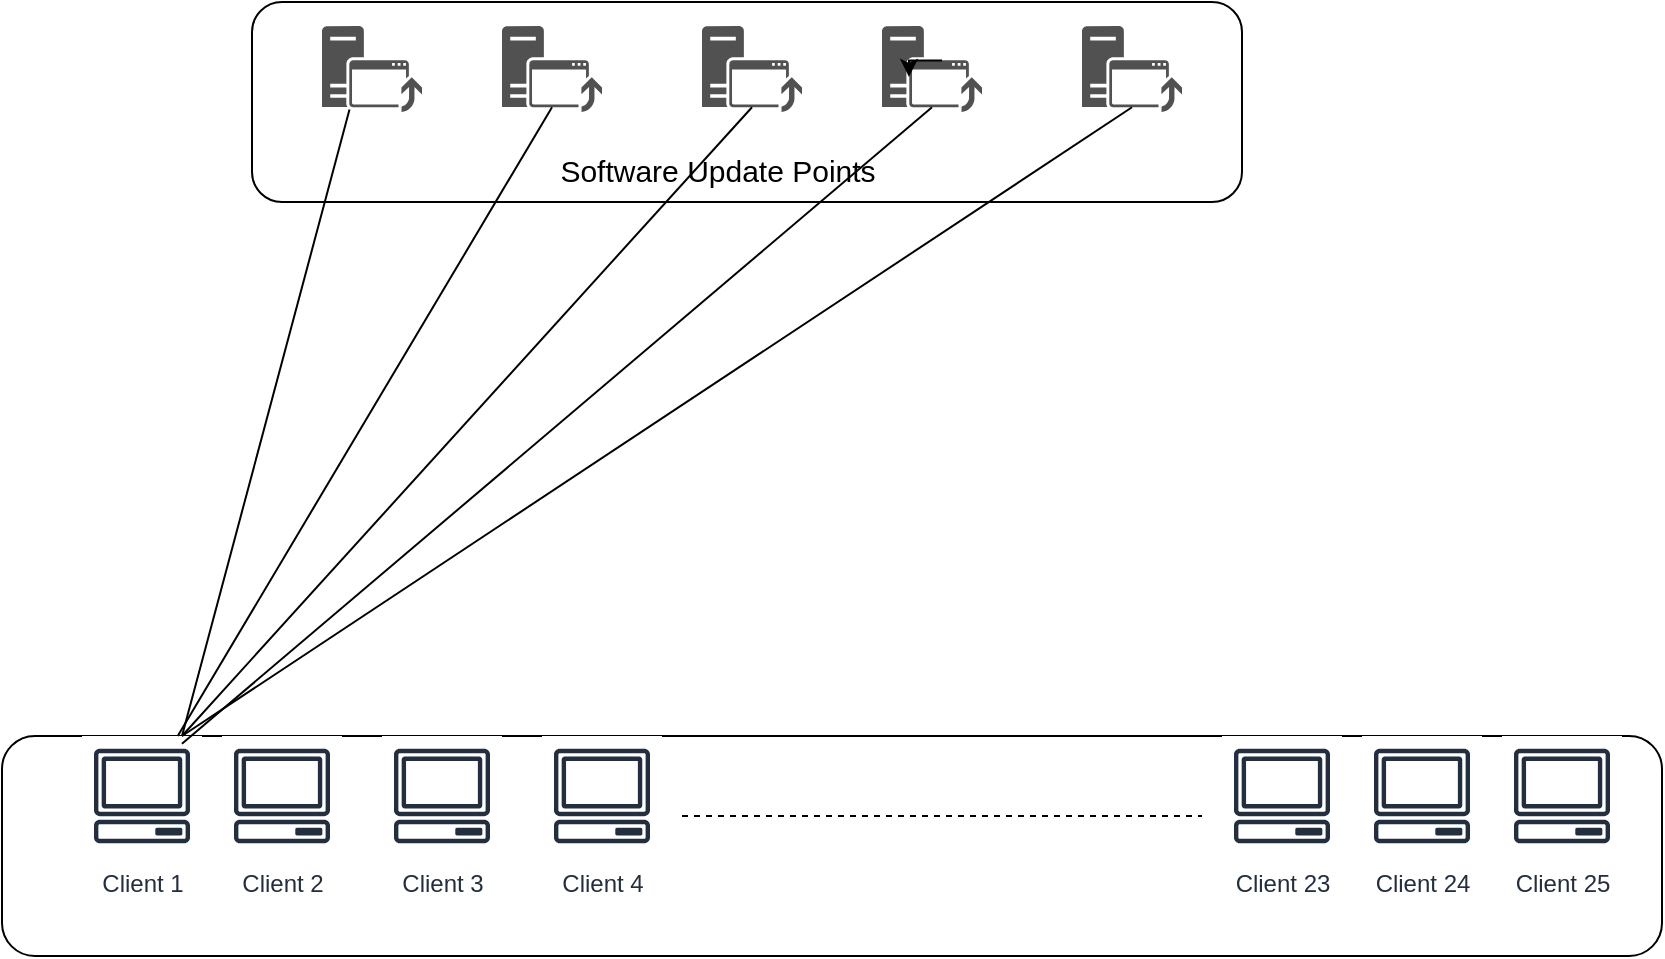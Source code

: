 <mxfile version="14.6.11" type="github">
  <diagram name="Page-1" id="822b0af5-4adb-64df-f703-e8dfc1f81529">
    <mxGraphModel dx="1384" dy="736" grid="1" gridSize="10" guides="1" tooltips="1" connect="1" arrows="1" fold="1" page="1" pageScale="1" pageWidth="1100" pageHeight="850" background="#ffffff" math="0" shadow="0">
      <root>
        <mxCell id="0" />
        <mxCell id="1" parent="0" />
        <mxCell id="jQDINDvvrDZbcHtMQMTa-16" value="" style="rounded=1;whiteSpace=wrap;html=1;" vertex="1" parent="1">
          <mxGeometry x="230" y="490" width="830" height="110" as="geometry" />
        </mxCell>
        <mxCell id="jQDINDvvrDZbcHtMQMTa-7" value="" style="rounded=1;whiteSpace=wrap;html=1;" vertex="1" parent="1">
          <mxGeometry x="355" y="123" width="495" height="100" as="geometry" />
        </mxCell>
        <mxCell id="jQDINDvvrDZbcHtMQMTa-1" value="" style="pointerEvents=1;shadow=0;dashed=0;html=1;strokeColor=none;labelPosition=center;verticalLabelPosition=bottom;verticalAlign=top;align=center;fillColor=#515151;shape=mxgraph.mscae.system_center.software_update_point" vertex="1" parent="1">
          <mxGeometry x="390" y="135" width="50" height="43" as="geometry" />
        </mxCell>
        <mxCell id="jQDINDvvrDZbcHtMQMTa-2" value="" style="pointerEvents=1;shadow=0;dashed=0;html=1;strokeColor=none;labelPosition=center;verticalLabelPosition=bottom;verticalAlign=top;align=center;fillColor=#515151;shape=mxgraph.mscae.system_center.software_update_point" vertex="1" parent="1">
          <mxGeometry x="580" y="135" width="50" height="43" as="geometry" />
        </mxCell>
        <mxCell id="jQDINDvvrDZbcHtMQMTa-3" value="" style="pointerEvents=1;shadow=0;dashed=0;html=1;strokeColor=none;labelPosition=center;verticalLabelPosition=bottom;verticalAlign=top;align=center;fillColor=#515151;shape=mxgraph.mscae.system_center.software_update_point" vertex="1" parent="1">
          <mxGeometry x="480" y="135" width="50" height="43" as="geometry" />
        </mxCell>
        <mxCell id="jQDINDvvrDZbcHtMQMTa-4" value="" style="pointerEvents=1;shadow=0;dashed=0;html=1;strokeColor=none;labelPosition=center;verticalLabelPosition=bottom;verticalAlign=top;align=center;fillColor=#515151;shape=mxgraph.mscae.system_center.software_update_point" vertex="1" parent="1">
          <mxGeometry x="670" y="135" width="50" height="43" as="geometry" />
        </mxCell>
        <mxCell id="jQDINDvvrDZbcHtMQMTa-5" value="" style="pointerEvents=1;shadow=0;dashed=0;html=1;strokeColor=none;labelPosition=center;verticalLabelPosition=bottom;verticalAlign=top;align=center;fillColor=#515151;shape=mxgraph.mscae.system_center.software_update_point" vertex="1" parent="1">
          <mxGeometry x="770" y="135" width="50" height="43" as="geometry" />
        </mxCell>
        <mxCell id="jQDINDvvrDZbcHtMQMTa-6" style="edgeStyle=orthogonalEdgeStyle;rounded=0;orthogonalLoop=1;jettySize=auto;html=1;exitX=0.6;exitY=0.4;exitDx=0;exitDy=0;exitPerimeter=0;entryX=0.269;entryY=0.592;entryDx=0;entryDy=0;entryPerimeter=0;" edge="1" parent="1" source="jQDINDvvrDZbcHtMQMTa-4" target="jQDINDvvrDZbcHtMQMTa-4">
          <mxGeometry relative="1" as="geometry" />
        </mxCell>
        <mxCell id="jQDINDvvrDZbcHtMQMTa-8" value="&lt;font style=&quot;font-size: 15px&quot;&gt;Software Update Points&lt;/font&gt;" style="text;html=1;strokeColor=none;fillColor=none;align=center;verticalAlign=middle;whiteSpace=wrap;rounded=0;" vertex="1" parent="1">
          <mxGeometry x="483" y="197" width="210" height="20" as="geometry" />
        </mxCell>
        <mxCell id="jQDINDvvrDZbcHtMQMTa-9" value="Client 2" style="outlineConnect=0;fontColor=#232F3E;gradientColor=none;strokeColor=#232F3E;fillColor=#ffffff;dashed=0;verticalLabelPosition=bottom;verticalAlign=top;align=center;html=1;fontSize=12;fontStyle=0;aspect=fixed;shape=mxgraph.aws4.resourceIcon;resIcon=mxgraph.aws4.client;" vertex="1" parent="1">
          <mxGeometry x="340" y="490" width="60" height="60" as="geometry" />
        </mxCell>
        <mxCell id="jQDINDvvrDZbcHtMQMTa-10" value="Client 1" style="outlineConnect=0;fontColor=#232F3E;gradientColor=none;strokeColor=#232F3E;fillColor=#ffffff;dashed=0;verticalLabelPosition=bottom;verticalAlign=top;align=center;html=1;fontSize=12;fontStyle=0;aspect=fixed;shape=mxgraph.aws4.resourceIcon;resIcon=mxgraph.aws4.client;" vertex="1" parent="1">
          <mxGeometry x="270" y="490" width="60" height="60" as="geometry" />
        </mxCell>
        <mxCell id="jQDINDvvrDZbcHtMQMTa-11" value="Client 25" style="outlineConnect=0;fontColor=#232F3E;gradientColor=none;strokeColor=#232F3E;fillColor=#ffffff;dashed=0;verticalLabelPosition=bottom;verticalAlign=top;align=center;html=1;fontSize=12;fontStyle=0;aspect=fixed;shape=mxgraph.aws4.resourceIcon;resIcon=mxgraph.aws4.client;" vertex="1" parent="1">
          <mxGeometry x="980" y="490" width="60" height="60" as="geometry" />
        </mxCell>
        <mxCell id="jQDINDvvrDZbcHtMQMTa-12" value="Client 24" style="outlineConnect=0;fontColor=#232F3E;gradientColor=none;strokeColor=#232F3E;fillColor=#ffffff;dashed=0;verticalLabelPosition=bottom;verticalAlign=top;align=center;html=1;fontSize=12;fontStyle=0;aspect=fixed;shape=mxgraph.aws4.resourceIcon;resIcon=mxgraph.aws4.client;" vertex="1" parent="1">
          <mxGeometry x="910" y="490" width="60" height="60" as="geometry" />
        </mxCell>
        <mxCell id="jQDINDvvrDZbcHtMQMTa-13" value="Client 23" style="outlineConnect=0;fontColor=#232F3E;gradientColor=none;strokeColor=#232F3E;fillColor=#ffffff;dashed=0;verticalLabelPosition=bottom;verticalAlign=top;align=center;html=1;fontSize=12;fontStyle=0;aspect=fixed;shape=mxgraph.aws4.resourceIcon;resIcon=mxgraph.aws4.client;" vertex="1" parent="1">
          <mxGeometry x="840" y="490" width="60" height="60" as="geometry" />
        </mxCell>
        <mxCell id="jQDINDvvrDZbcHtMQMTa-14" value="Client 4" style="outlineConnect=0;fontColor=#232F3E;gradientColor=none;strokeColor=#232F3E;fillColor=#ffffff;dashed=0;verticalLabelPosition=bottom;verticalAlign=top;align=center;html=1;fontSize=12;fontStyle=0;aspect=fixed;shape=mxgraph.aws4.resourceIcon;resIcon=mxgraph.aws4.client;" vertex="1" parent="1">
          <mxGeometry x="500" y="490" width="60" height="60" as="geometry" />
        </mxCell>
        <mxCell id="jQDINDvvrDZbcHtMQMTa-15" value="Client 3" style="outlineConnect=0;fontColor=#232F3E;gradientColor=none;strokeColor=#232F3E;fillColor=#ffffff;dashed=0;verticalLabelPosition=bottom;verticalAlign=top;align=center;html=1;fontSize=12;fontStyle=0;aspect=fixed;shape=mxgraph.aws4.resourceIcon;resIcon=mxgraph.aws4.client;" vertex="1" parent="1">
          <mxGeometry x="420" y="490" width="60" height="60" as="geometry" />
        </mxCell>
        <mxCell id="jQDINDvvrDZbcHtMQMTa-23" value="" style="endArrow=none;dashed=1;html=1;" edge="1" parent="1">
          <mxGeometry width="50" height="50" relative="1" as="geometry">
            <mxPoint x="570" y="530" as="sourcePoint" />
            <mxPoint x="830" y="530" as="targetPoint" />
          </mxGeometry>
        </mxCell>
        <mxCell id="jQDINDvvrDZbcHtMQMTa-25" value="" style="endArrow=none;html=1;entryX=0.275;entryY=0.972;entryDx=0;entryDy=0;entryPerimeter=0;" edge="1" parent="1" target="jQDINDvvrDZbcHtMQMTa-1">
          <mxGeometry width="50" height="50" relative="1" as="geometry">
            <mxPoint x="320" y="490" as="sourcePoint" />
            <mxPoint x="600" y="490" as="targetPoint" />
          </mxGeometry>
        </mxCell>
        <mxCell id="jQDINDvvrDZbcHtMQMTa-26" value="" style="endArrow=none;html=1;entryX=0.5;entryY=0.945;entryDx=0;entryDy=0;entryPerimeter=0;" edge="1" parent="1" source="jQDINDvvrDZbcHtMQMTa-10" target="jQDINDvvrDZbcHtMQMTa-3">
          <mxGeometry width="50" height="50" relative="1" as="geometry">
            <mxPoint x="550" y="540" as="sourcePoint" />
            <mxPoint x="600" y="490" as="targetPoint" />
          </mxGeometry>
        </mxCell>
        <mxCell id="jQDINDvvrDZbcHtMQMTa-27" value="" style="endArrow=none;html=1;entryX=0.5;entryY=0.945;entryDx=0;entryDy=0;entryPerimeter=0;" edge="1" parent="1" target="jQDINDvvrDZbcHtMQMTa-2">
          <mxGeometry width="50" height="50" relative="1" as="geometry">
            <mxPoint x="320" y="490" as="sourcePoint" />
            <mxPoint x="515" y="185.635" as="targetPoint" />
          </mxGeometry>
        </mxCell>
        <mxCell id="jQDINDvvrDZbcHtMQMTa-28" value="" style="endArrow=none;html=1;entryX=0.5;entryY=0.945;entryDx=0;entryDy=0;entryPerimeter=0;exitX=0.833;exitY=0.064;exitDx=0;exitDy=0;exitPerimeter=0;" edge="1" parent="1" source="jQDINDvvrDZbcHtMQMTa-10" target="jQDINDvvrDZbcHtMQMTa-4">
          <mxGeometry width="50" height="50" relative="1" as="geometry">
            <mxPoint x="330" y="494" as="sourcePoint" />
            <mxPoint x="525" y="195.635" as="targetPoint" />
          </mxGeometry>
        </mxCell>
        <mxCell id="jQDINDvvrDZbcHtMQMTa-29" value="" style="endArrow=none;html=1;entryX=0.5;entryY=0.945;entryDx=0;entryDy=0;entryPerimeter=0;" edge="1" parent="1" target="jQDINDvvrDZbcHtMQMTa-5">
          <mxGeometry width="50" height="50" relative="1" as="geometry">
            <mxPoint x="320" y="490" as="sourcePoint" />
            <mxPoint x="535" y="205.635" as="targetPoint" />
          </mxGeometry>
        </mxCell>
      </root>
    </mxGraphModel>
  </diagram>
</mxfile>
